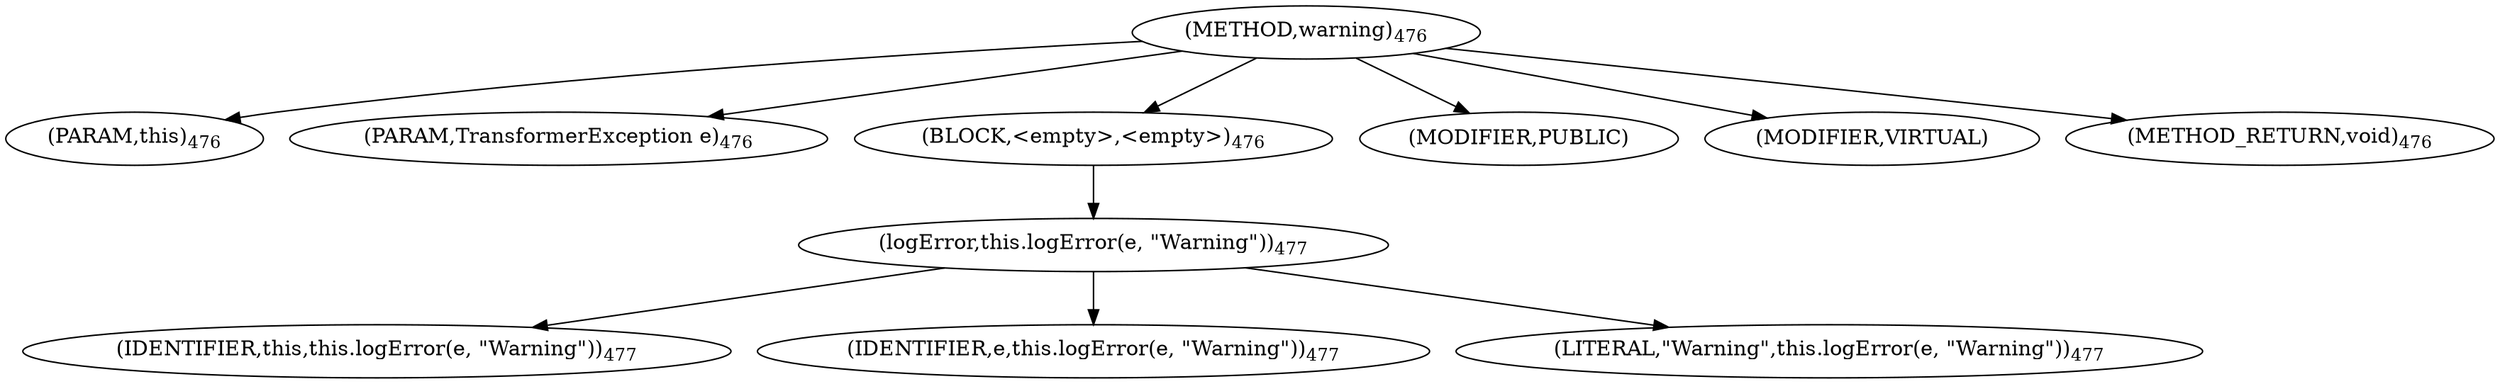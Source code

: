 digraph "warning" {  
"938" [label = <(METHOD,warning)<SUB>476</SUB>> ]
"47" [label = <(PARAM,this)<SUB>476</SUB>> ]
"939" [label = <(PARAM,TransformerException e)<SUB>476</SUB>> ]
"940" [label = <(BLOCK,&lt;empty&gt;,&lt;empty&gt;)<SUB>476</SUB>> ]
"941" [label = <(logError,this.logError(e, &quot;Warning&quot;))<SUB>477</SUB>> ]
"46" [label = <(IDENTIFIER,this,this.logError(e, &quot;Warning&quot;))<SUB>477</SUB>> ]
"942" [label = <(IDENTIFIER,e,this.logError(e, &quot;Warning&quot;))<SUB>477</SUB>> ]
"943" [label = <(LITERAL,&quot;Warning&quot;,this.logError(e, &quot;Warning&quot;))<SUB>477</SUB>> ]
"944" [label = <(MODIFIER,PUBLIC)> ]
"945" [label = <(MODIFIER,VIRTUAL)> ]
"946" [label = <(METHOD_RETURN,void)<SUB>476</SUB>> ]
  "938" -> "47" 
  "938" -> "939" 
  "938" -> "940" 
  "938" -> "944" 
  "938" -> "945" 
  "938" -> "946" 
  "940" -> "941" 
  "941" -> "46" 
  "941" -> "942" 
  "941" -> "943" 
}
